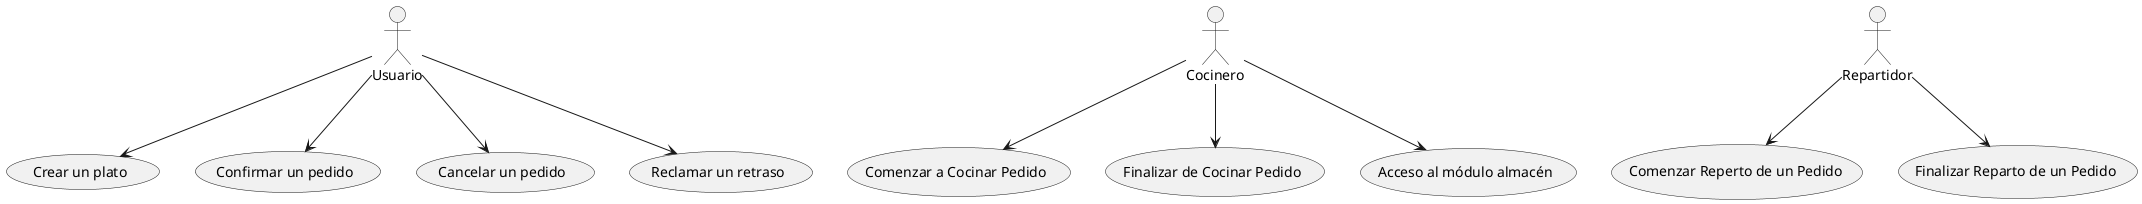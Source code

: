 @startuml

Usuario --> (Crear un plato)
Usuario --> (Confirmar un pedido)
Usuario --> (Cancelar un pedido)
Usuario --> (Reclamar un retraso)

Cocinero --> (Comenzar a Cocinar Pedido)
Cocinero --> (Finalizar de Cocinar Pedido)
Cocinero --> (Acceso al módulo almacén)

Repartidor --> (Comenzar Reperto de un Pedido)
Repartidor --> (Finalizar Reparto de un Pedido)
@enduml